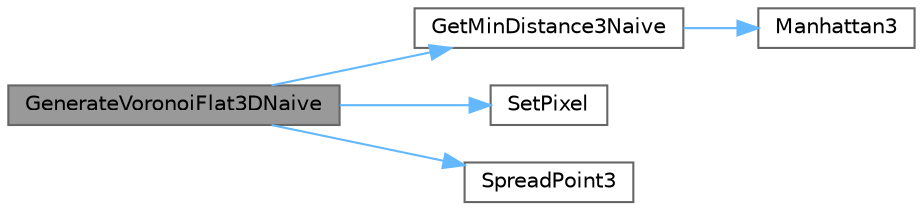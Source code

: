 digraph "GenerateVoronoiFlat3DNaive"
{
 // LATEX_PDF_SIZE
  bgcolor="transparent";
  edge [fontname=Helvetica,fontsize=10,labelfontname=Helvetica,labelfontsize=10];
  node [fontname=Helvetica,fontsize=10,shape=box,height=0.2,width=0.4];
  rankdir="LR";
  Node1 [id="Node000001",label="GenerateVoronoiFlat3DNaive",height=0.2,width=0.4,color="gray40", fillcolor="grey60", style="filled", fontcolor="black",tooltip=" "];
  Node1 -> Node2 [id="edge13_Node000001_Node000002",color="steelblue1",style="solid",tooltip=" "];
  Node2 [id="Node000002",label="GetMinDistance3Naive",height=0.2,width=0.4,color="grey40", fillcolor="white", style="filled",URL="$d5/d40/synthetic__image__generator_8c.html#abe9bd17929405b7d28af71473f567f3c",tooltip=" "];
  Node2 -> Node3 [id="edge14_Node000002_Node000003",color="steelblue1",style="solid",tooltip=" "];
  Node3 [id="Node000003",label="Manhattan3",height=0.2,width=0.4,color="grey40", fillcolor="white", style="filled",URL="$d3/d2d/math__functions_8c.html#ace80df346398f6e153166e87cee41d47",tooltip=" "];
  Node1 -> Node4 [id="edge15_Node000001_Node000004",color="steelblue1",style="solid",tooltip=" "];
  Node4 [id="Node000004",label="SetPixel",height=0.2,width=0.4,color="grey40", fillcolor="white", style="filled",URL="$d3/d10/image_8c.html#aefaa1253ccc17864ac32b9d685b821d4",tooltip=" "];
  Node1 -> Node5 [id="edge16_Node000001_Node000005",color="steelblue1",style="solid",tooltip=" "];
  Node5 [id="Node000005",label="SpreadPoint3",height=0.2,width=0.4,color="grey40", fillcolor="white", style="filled",URL="$d5/d40/synthetic__image__generator_8c.html#ab7214af202e08fe839b1623f5f783f59",tooltip=" "];
}
